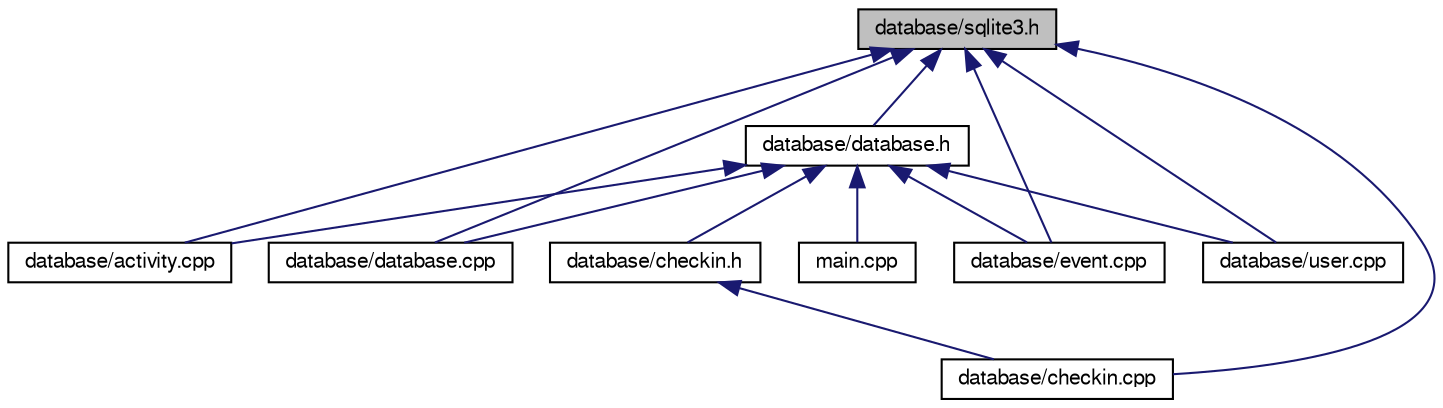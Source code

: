 digraph "database/sqlite3.h"
{
  edge [fontname="FreeSans",fontsize="10",labelfontname="FreeSans",labelfontsize="10"];
  node [fontname="FreeSans",fontsize="10",shape=record];
  Node2 [label="database/sqlite3.h",height=0.2,width=0.4,color="black", fillcolor="grey75", style="filled", fontcolor="black"];
  Node2 -> Node3 [dir="back",color="midnightblue",fontsize="10",style="solid",fontname="FreeSans"];
  Node3 [label="database/activity.cpp",height=0.2,width=0.4,color="black", fillcolor="white", style="filled",URL="$activity_8cpp.html"];
  Node2 -> Node4 [dir="back",color="midnightblue",fontsize="10",style="solid",fontname="FreeSans"];
  Node4 [label="database/database.h",height=0.2,width=0.4,color="black", fillcolor="white", style="filled",URL="$database_8h.html"];
  Node4 -> Node3 [dir="back",color="midnightblue",fontsize="10",style="solid",fontname="FreeSans"];
  Node4 -> Node5 [dir="back",color="midnightblue",fontsize="10",style="solid",fontname="FreeSans"];
  Node5 [label="database/checkin.h",height=0.2,width=0.4,color="black", fillcolor="white", style="filled",URL="$checkin_8h.html"];
  Node5 -> Node6 [dir="back",color="midnightblue",fontsize="10",style="solid",fontname="FreeSans"];
  Node6 [label="database/checkin.cpp",height=0.2,width=0.4,color="black", fillcolor="white", style="filled",URL="$checkin_8cpp.html"];
  Node4 -> Node7 [dir="back",color="midnightblue",fontsize="10",style="solid",fontname="FreeSans"];
  Node7 [label="database/database.cpp",height=0.2,width=0.4,color="black", fillcolor="white", style="filled",URL="$database_8cpp.html"];
  Node4 -> Node8 [dir="back",color="midnightblue",fontsize="10",style="solid",fontname="FreeSans"];
  Node8 [label="database/event.cpp",height=0.2,width=0.4,color="black", fillcolor="white", style="filled",URL="$event_8cpp.html"];
  Node4 -> Node9 [dir="back",color="midnightblue",fontsize="10",style="solid",fontname="FreeSans"];
  Node9 [label="database/user.cpp",height=0.2,width=0.4,color="black", fillcolor="white", style="filled",URL="$user_8cpp.html"];
  Node4 -> Node10 [dir="back",color="midnightblue",fontsize="10",style="solid",fontname="FreeSans"];
  Node10 [label="main.cpp",height=0.2,width=0.4,color="black", fillcolor="white", style="filled",URL="$main_8cpp.html"];
  Node2 -> Node6 [dir="back",color="midnightblue",fontsize="10",style="solid",fontname="FreeSans"];
  Node2 -> Node7 [dir="back",color="midnightblue",fontsize="10",style="solid",fontname="FreeSans"];
  Node2 -> Node8 [dir="back",color="midnightblue",fontsize="10",style="solid",fontname="FreeSans"];
  Node2 -> Node9 [dir="back",color="midnightblue",fontsize="10",style="solid",fontname="FreeSans"];
}
